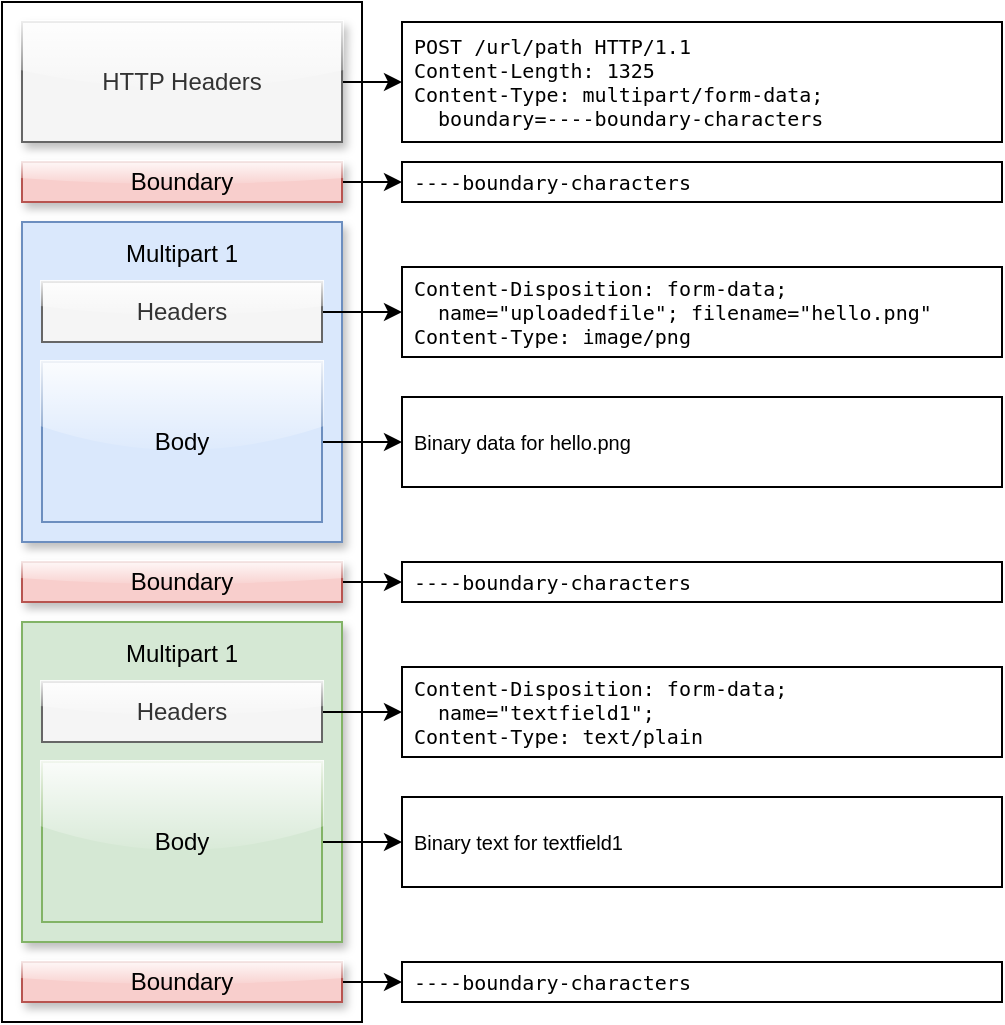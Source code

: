 <mxfile version="23.1.7" type="github">
  <diagram name="Page-1" id="k_VqditTrJaTclaxuMrM">
    <mxGraphModel dx="1242" dy="732" grid="1" gridSize="10" guides="1" tooltips="1" connect="1" arrows="1" fold="1" page="1" pageScale="1" pageWidth="850" pageHeight="1100" math="0" shadow="0">
      <root>
        <mxCell id="0" />
        <mxCell id="1" parent="0" />
        <mxCell id="k2vN7xZGg0Ul05sA-hzY-3" value="" style="rounded=0;whiteSpace=wrap;html=1;" vertex="1" parent="1">
          <mxGeometry x="280" y="60" width="180" height="510" as="geometry" />
        </mxCell>
        <mxCell id="k2vN7xZGg0Ul05sA-hzY-24" style="edgeStyle=orthogonalEdgeStyle;rounded=0;orthogonalLoop=1;jettySize=auto;html=1;exitX=1;exitY=0.5;exitDx=0;exitDy=0;entryX=0;entryY=0.5;entryDx=0;entryDy=0;" edge="1" parent="1" source="k2vN7xZGg0Ul05sA-hzY-6" target="k2vN7xZGg0Ul05sA-hzY-21">
          <mxGeometry relative="1" as="geometry" />
        </mxCell>
        <mxCell id="k2vN7xZGg0Ul05sA-hzY-6" value="HTTP Headers" style="rounded=0;whiteSpace=wrap;html=1;fillColor=#f5f5f5;fontColor=#333333;strokeColor=#666666;glass=1;shadow=1;" vertex="1" parent="1">
          <mxGeometry x="290" y="70" width="160" height="60" as="geometry" />
        </mxCell>
        <mxCell id="k2vN7xZGg0Ul05sA-hzY-7" value="Multipart 1&lt;br&gt;&lt;br&gt;&lt;br&gt;&lt;br&gt;&lt;br&gt;&lt;br&gt;&lt;div&gt;&lt;br&gt;&lt;/div&gt;&lt;br&gt;&lt;div&gt;&lt;br&gt;&lt;/div&gt;&lt;div&gt;&lt;br&gt;&lt;/div&gt;" style="rounded=0;whiteSpace=wrap;html=1;fillColor=#dae8fc;strokeColor=#6c8ebf;glass=0;shadow=1;" vertex="1" parent="1">
          <mxGeometry x="290" y="170" width="160" height="160" as="geometry" />
        </mxCell>
        <mxCell id="k2vN7xZGg0Ul05sA-hzY-33" style="edgeStyle=orthogonalEdgeStyle;rounded=0;orthogonalLoop=1;jettySize=auto;html=1;exitX=1;exitY=0.5;exitDx=0;exitDy=0;entryX=0;entryY=0.5;entryDx=0;entryDy=0;" edge="1" parent="1" source="k2vN7xZGg0Ul05sA-hzY-8" target="k2vN7xZGg0Ul05sA-hzY-32">
          <mxGeometry relative="1" as="geometry" />
        </mxCell>
        <mxCell id="k2vN7xZGg0Ul05sA-hzY-8" value="Headers" style="rounded=0;whiteSpace=wrap;html=1;fillColor=#f5f5f5;fontColor=#333333;strokeColor=#666666;glass=1;" vertex="1" parent="1">
          <mxGeometry x="300" y="200" width="140" height="30" as="geometry" />
        </mxCell>
        <mxCell id="k2vN7xZGg0Ul05sA-hzY-35" style="edgeStyle=orthogonalEdgeStyle;rounded=0;orthogonalLoop=1;jettySize=auto;html=1;exitX=1;exitY=0.5;exitDx=0;exitDy=0;entryX=0;entryY=0.5;entryDx=0;entryDy=0;" edge="1" parent="1" source="k2vN7xZGg0Ul05sA-hzY-9" target="k2vN7xZGg0Ul05sA-hzY-34">
          <mxGeometry relative="1" as="geometry" />
        </mxCell>
        <mxCell id="k2vN7xZGg0Ul05sA-hzY-9" value="Body" style="rounded=0;whiteSpace=wrap;html=1;fillColor=#dae8fc;strokeColor=#6c8ebf;glass=1;shadow=0;" vertex="1" parent="1">
          <mxGeometry x="300" y="240" width="140" height="80" as="geometry" />
        </mxCell>
        <mxCell id="k2vN7xZGg0Ul05sA-hzY-27" style="edgeStyle=orthogonalEdgeStyle;rounded=0;orthogonalLoop=1;jettySize=auto;html=1;exitX=1;exitY=0.5;exitDx=0;exitDy=0;entryX=0;entryY=0.5;entryDx=0;entryDy=0;" edge="1" parent="1" source="k2vN7xZGg0Ul05sA-hzY-10" target="k2vN7xZGg0Ul05sA-hzY-26">
          <mxGeometry relative="1" as="geometry" />
        </mxCell>
        <mxCell id="k2vN7xZGg0Ul05sA-hzY-10" value="Boundary" style="rounded=0;whiteSpace=wrap;html=1;fillColor=#f8cecc;strokeColor=#b85450;glass=1;shadow=1;" vertex="1" parent="1">
          <mxGeometry x="290" y="340" width="160" height="20" as="geometry" />
        </mxCell>
        <mxCell id="k2vN7xZGg0Ul05sA-hzY-28" style="edgeStyle=orthogonalEdgeStyle;rounded=0;orthogonalLoop=1;jettySize=auto;html=1;exitX=1;exitY=0.5;exitDx=0;exitDy=0;entryX=0;entryY=0.5;entryDx=0;entryDy=0;" edge="1" parent="1" source="k2vN7xZGg0Ul05sA-hzY-14" target="k2vN7xZGg0Ul05sA-hzY-25">
          <mxGeometry relative="1" as="geometry" />
        </mxCell>
        <mxCell id="k2vN7xZGg0Ul05sA-hzY-14" value="Boundary" style="rounded=0;whiteSpace=wrap;html=1;fillColor=#f8cecc;strokeColor=#b85450;glass=1;shadow=1;" vertex="1" parent="1">
          <mxGeometry x="290" y="140" width="160" height="20" as="geometry" />
        </mxCell>
        <mxCell id="k2vN7xZGg0Ul05sA-hzY-30" style="edgeStyle=orthogonalEdgeStyle;rounded=0;orthogonalLoop=1;jettySize=auto;html=1;exitX=1;exitY=0.5;exitDx=0;exitDy=0;entryX=0;entryY=0.5;entryDx=0;entryDy=0;" edge="1" parent="1" source="k2vN7xZGg0Ul05sA-hzY-15" target="k2vN7xZGg0Ul05sA-hzY-29">
          <mxGeometry relative="1" as="geometry" />
        </mxCell>
        <mxCell id="k2vN7xZGg0Ul05sA-hzY-15" value="Boundary" style="rounded=0;whiteSpace=wrap;html=1;fillColor=#f8cecc;strokeColor=#b85450;glass=1;shadow=1;" vertex="1" parent="1">
          <mxGeometry x="290" y="540" width="160" height="20" as="geometry" />
        </mxCell>
        <mxCell id="k2vN7xZGg0Ul05sA-hzY-16" value="Multipart 1&lt;br&gt;&lt;br&gt;&lt;br&gt;&lt;br&gt;&lt;br&gt;&lt;br&gt;&lt;div&gt;&lt;br&gt;&lt;/div&gt;&lt;br&gt;&lt;div&gt;&lt;br&gt;&lt;/div&gt;&lt;div&gt;&lt;br&gt;&lt;/div&gt;" style="rounded=0;whiteSpace=wrap;html=1;fillColor=#d5e8d4;strokeColor=#82b366;shadow=1;" vertex="1" parent="1">
          <mxGeometry x="290" y="370" width="160" height="160" as="geometry" />
        </mxCell>
        <mxCell id="k2vN7xZGg0Ul05sA-hzY-39" style="edgeStyle=orthogonalEdgeStyle;rounded=0;orthogonalLoop=1;jettySize=auto;html=1;exitX=1;exitY=0.5;exitDx=0;exitDy=0;entryX=0;entryY=0.5;entryDx=0;entryDy=0;" edge="1" parent="1" source="k2vN7xZGg0Ul05sA-hzY-17" target="k2vN7xZGg0Ul05sA-hzY-38">
          <mxGeometry relative="1" as="geometry" />
        </mxCell>
        <mxCell id="k2vN7xZGg0Ul05sA-hzY-17" value="Headers" style="rounded=0;whiteSpace=wrap;html=1;fillColor=#f5f5f5;fontColor=#333333;strokeColor=#666666;glass=1;" vertex="1" parent="1">
          <mxGeometry x="300" y="400" width="140" height="30" as="geometry" />
        </mxCell>
        <mxCell id="k2vN7xZGg0Ul05sA-hzY-37" style="edgeStyle=orthogonalEdgeStyle;rounded=0;orthogonalLoop=1;jettySize=auto;html=1;exitX=1;exitY=0.5;exitDx=0;exitDy=0;entryX=0;entryY=0.5;entryDx=0;entryDy=0;" edge="1" parent="1" source="k2vN7xZGg0Ul05sA-hzY-18" target="k2vN7xZGg0Ul05sA-hzY-36">
          <mxGeometry relative="1" as="geometry" />
        </mxCell>
        <mxCell id="k2vN7xZGg0Ul05sA-hzY-18" value="Body" style="rounded=0;whiteSpace=wrap;html=1;fillColor=#d5e8d4;strokeColor=#82b366;glass=1;" vertex="1" parent="1">
          <mxGeometry x="300" y="440" width="140" height="80" as="geometry" />
        </mxCell>
        <mxCell id="k2vN7xZGg0Ul05sA-hzY-21" value="&lt;pre style=&quot;font-size: 10px;&quot;&gt;&lt;code style=&quot;font-size: 10px;&quot;&gt;POST /url/path HTTP/1.1&lt;br style=&quot;font-size: 10px;&quot;&gt;&lt;/code&gt;&lt;code style=&quot;font-size: 10px;&quot;&gt;Content-Length: 1325&lt;br style=&quot;font-size: 10px;&quot;&gt;Content-Type: multipart/form-data; &lt;br&gt;  boundary=----boundary-characters&lt;/code&gt;&lt;/pre&gt;" style="rounded=0;whiteSpace=wrap;html=1;align=left;fontSize=10;spacingLeft=4;" vertex="1" parent="1">
          <mxGeometry x="480" y="70" width="300" height="60" as="geometry" />
        </mxCell>
        <mxCell id="k2vN7xZGg0Ul05sA-hzY-25" value="&lt;pre style=&quot;font-size: 10px;&quot;&gt;&lt;code style=&quot;font-size: 10px;&quot;&gt;----boundary-characters&lt;/code&gt;&lt;/pre&gt;" style="rounded=0;whiteSpace=wrap;html=1;align=left;fontSize=10;spacingLeft=4;" vertex="1" parent="1">
          <mxGeometry x="480" y="140" width="300" height="20" as="geometry" />
        </mxCell>
        <mxCell id="k2vN7xZGg0Ul05sA-hzY-26" value="&lt;pre style=&quot;font-size: 10px;&quot;&gt;&lt;code style=&quot;font-size: 10px;&quot;&gt;----boundary-characters&lt;/code&gt;&lt;/pre&gt;" style="rounded=0;whiteSpace=wrap;html=1;align=left;fontSize=10;spacingLeft=4;" vertex="1" parent="1">
          <mxGeometry x="480" y="340" width="300" height="20" as="geometry" />
        </mxCell>
        <mxCell id="k2vN7xZGg0Ul05sA-hzY-29" value="&lt;pre style=&quot;font-size: 10px;&quot;&gt;&lt;code style=&quot;font-size: 10px;&quot;&gt;----boundary-characters&lt;/code&gt;&lt;/pre&gt;" style="rounded=0;whiteSpace=wrap;html=1;align=left;fontSize=10;spacingLeft=4;" vertex="1" parent="1">
          <mxGeometry x="480" y="540" width="300" height="20" as="geometry" />
        </mxCell>
        <mxCell id="k2vN7xZGg0Ul05sA-hzY-32" value="&lt;pre&gt;&lt;code&gt;Content-Disposition: form-data;&lt;br&gt;  name=&quot;uploadedfile&quot;; filename=&quot;hello.png&quot;&lt;br&gt;Content-Type: image/png&lt;/code&gt;&lt;/pre&gt;" style="rounded=0;whiteSpace=wrap;html=1;align=left;fontSize=10;spacingLeft=4;" vertex="1" parent="1">
          <mxGeometry x="480" y="192.5" width="300" height="45" as="geometry" />
        </mxCell>
        <mxCell id="k2vN7xZGg0Ul05sA-hzY-34" value="Binary data for hello.png" style="rounded=0;whiteSpace=wrap;html=1;align=left;fontSize=10;spacingLeft=4;" vertex="1" parent="1">
          <mxGeometry x="480" y="257.5" width="300" height="45" as="geometry" />
        </mxCell>
        <mxCell id="k2vN7xZGg0Ul05sA-hzY-36" value="Binary text for textfield1" style="rounded=0;whiteSpace=wrap;html=1;align=left;fontSize=10;spacingLeft=4;" vertex="1" parent="1">
          <mxGeometry x="480" y="457.5" width="300" height="45" as="geometry" />
        </mxCell>
        <mxCell id="k2vN7xZGg0Ul05sA-hzY-38" value="&lt;pre&gt;&lt;code&gt;Content-Disposition: form-data;&lt;br&gt;  name=&quot;textfield1&quot;; &lt;br&gt;Content-Type: text/plain&lt;/code&gt;&lt;/pre&gt;" style="rounded=0;whiteSpace=wrap;html=1;align=left;fontSize=10;spacingLeft=4;" vertex="1" parent="1">
          <mxGeometry x="480" y="392.5" width="300" height="45" as="geometry" />
        </mxCell>
      </root>
    </mxGraphModel>
  </diagram>
</mxfile>
